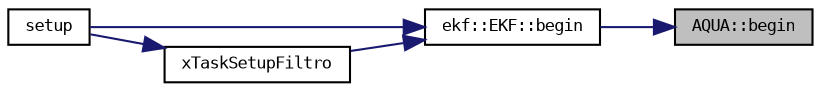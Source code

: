 digraph "AQUA::begin"
{
 // LATEX_PDF_SIZE
  bgcolor="transparent";
  edge [fontname="DejaVuSansMono",fontsize="8",labelfontname="DejaVuSansMono",labelfontsize="8"];
  node [fontname="DejaVuSansMono",fontsize="8",shape=record];
  rankdir="RL";
  Node1 [label="AQUA::begin",height=0.2,width=0.4,color="black", fillcolor="grey75", style="filled", fontcolor="black",tooltip=" "];
  Node1 -> Node2 [dir="back",color="midnightblue",fontsize="8",style="solid",fontname="DejaVuSansMono"];
  Node2 [label="ekf::EKF::begin",height=0.2,width=0.4,color="black",URL="$classekf_1_1EKF.html#a4a6998123529ab0d0844ad21419fc895",tooltip="Inicializacao do filtro de Kalman."];
  Node2 -> Node3 [dir="back",color="midnightblue",fontsize="8",style="solid",fontname="DejaVuSansMono"];
  Node3 [label="setup",height=0.2,width=0.4,color="black",URL="$main_8cpp.html#a4fc01d736fe50cf5b977f755b675f11d",tooltip=" "];
  Node2 -> Node4 [dir="back",color="midnightblue",fontsize="8",style="solid",fontname="DejaVuSansMono"];
  Node4 [label="xTaskSetupFiltro",height=0.2,width=0.4,color="black",URL="$main_8cpp.html#a1d67803bd6f9b50c1e3686650e280f68",tooltip=" "];
  Node4 -> Node3 [dir="back",color="midnightblue",fontsize="8",style="solid",fontname="DejaVuSansMono"];
}
